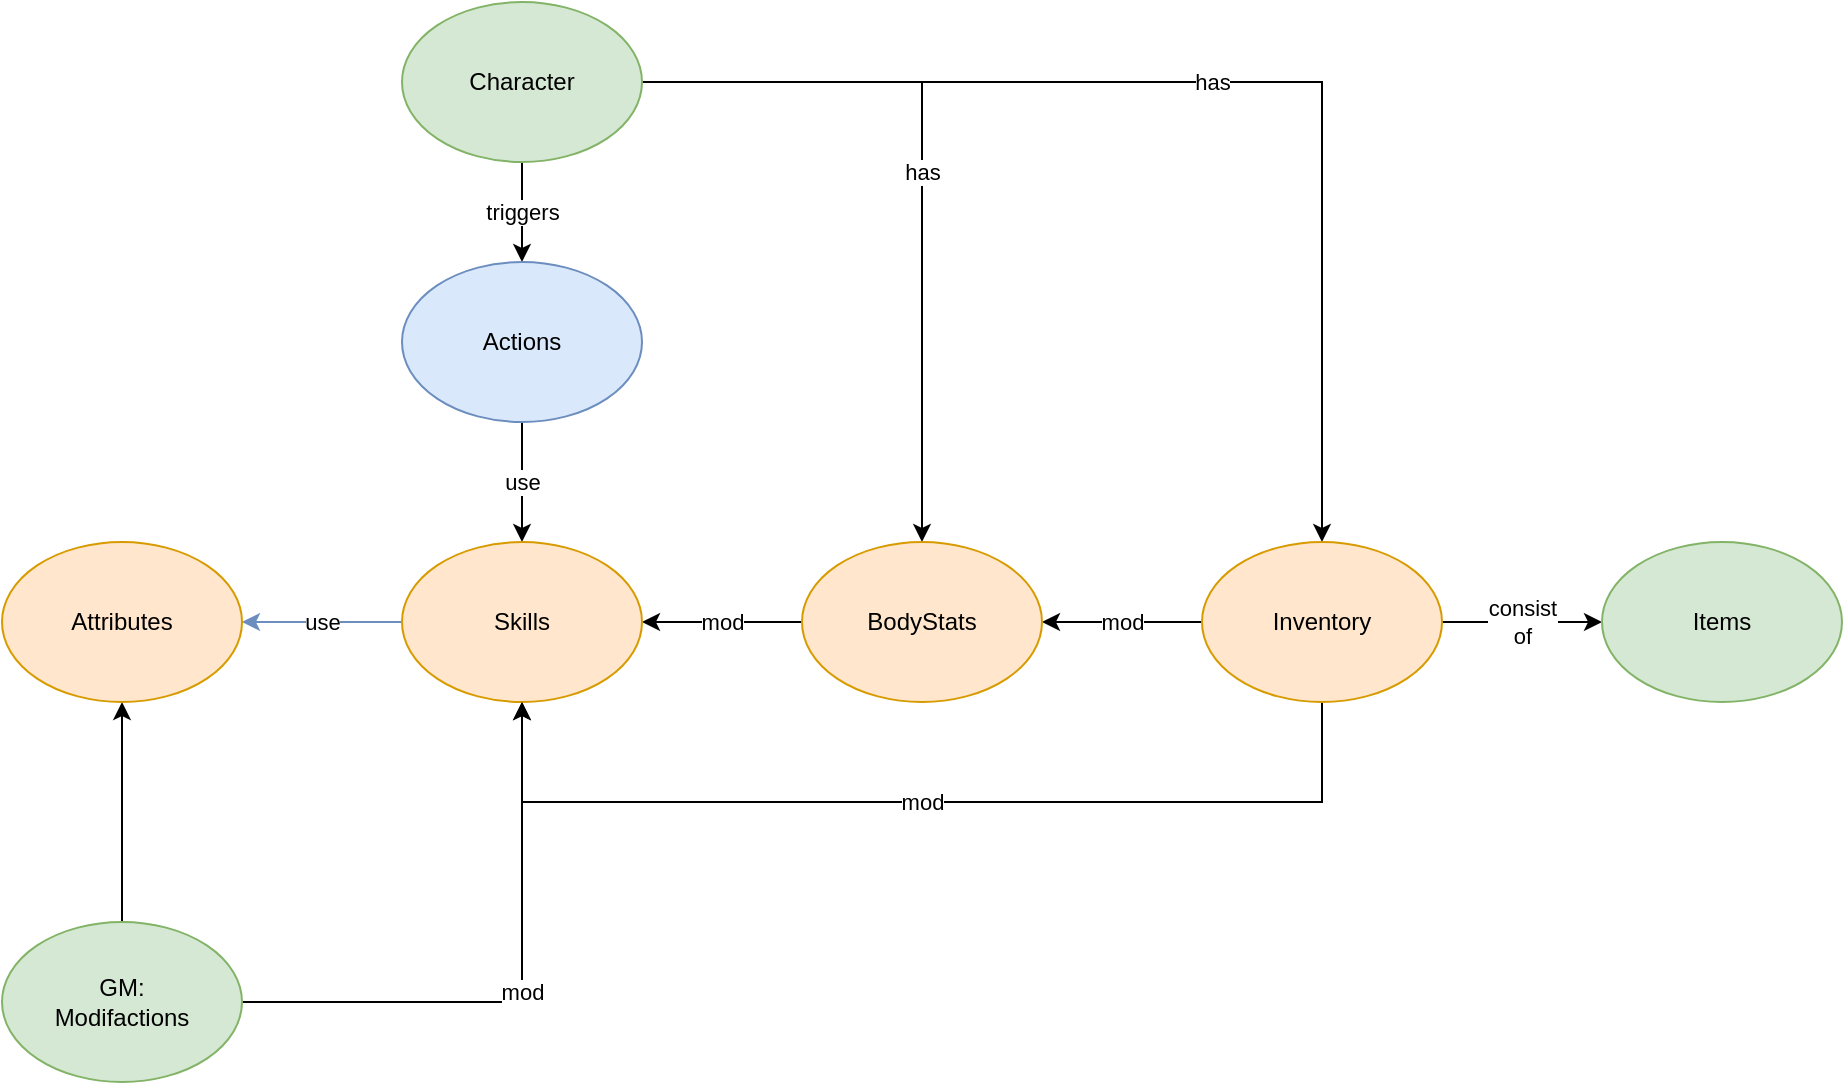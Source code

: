 <mxfile version="12.5.3" type="device" pages="3"><diagram name="Influences" id="42789a77-a242-8287-6e28-9cd8cfd52e62"><mxGraphModel dx="2285" dy="685" grid="1" gridSize="10" guides="1" tooltips="1" connect="1" arrows="1" fold="1" page="1" pageScale="1" pageWidth="1100" pageHeight="850" background="#ffffff" math="0" shadow="0"><root><mxCell id="0"/><mxCell id="1" parent="0"/><mxCell id="RaMI-bh-7gVlTRKWch1a-24" value="triggers" style="edgeStyle=orthogonalEdgeStyle;rounded=0;orthogonalLoop=1;jettySize=auto;html=1;" edge="1" parent="1" source="RaMI-bh-7gVlTRKWch1a-2" target="RaMI-bh-7gVlTRKWch1a-23"><mxGeometry relative="1" as="geometry"/></mxCell><mxCell id="RaMI-bh-7gVlTRKWch1a-29" value="has" style="edgeStyle=orthogonalEdgeStyle;rounded=0;orthogonalLoop=1;jettySize=auto;html=1;" edge="1" parent="1" source="RaMI-bh-7gVlTRKWch1a-2" target="RaMI-bh-7gVlTRKWch1a-28"><mxGeometry relative="1" as="geometry"/></mxCell><mxCell id="RaMI-bh-7gVlTRKWch1a-32" value="has" style="edgeStyle=orthogonalEdgeStyle;rounded=0;orthogonalLoop=1;jettySize=auto;html=1;" edge="1" parent="1" source="RaMI-bh-7gVlTRKWch1a-2" target="RaMI-bh-7gVlTRKWch1a-31"><mxGeometry relative="1" as="geometry"/></mxCell><mxCell id="RaMI-bh-7gVlTRKWch1a-2" value="Character" style="ellipse;whiteSpace=wrap;html=1;fillColor=#d5e8d4;strokeColor=#82b366;" vertex="1" parent="1"><mxGeometry x="120" y="130" width="120" height="80" as="geometry"/></mxCell><mxCell id="RaMI-bh-7gVlTRKWch1a-33" value="mod" style="edgeStyle=orthogonalEdgeStyle;rounded=0;orthogonalLoop=1;jettySize=auto;html=1;" edge="1" parent="1" source="RaMI-bh-7gVlTRKWch1a-31" target="RaMI-bh-7gVlTRKWch1a-28"><mxGeometry relative="1" as="geometry"/></mxCell><mxCell id="RaMI-bh-7gVlTRKWch1a-43" value="mod" style="edgeStyle=orthogonalEdgeStyle;rounded=0;orthogonalLoop=1;jettySize=auto;html=1;exitX=0.5;exitY=1;exitDx=0;exitDy=0;entryX=0.5;entryY=1;entryDx=0;entryDy=0;" edge="1" parent="1" source="RaMI-bh-7gVlTRKWch1a-31" target="RaMI-bh-7gVlTRKWch1a-9"><mxGeometry relative="1" as="geometry"><Array as="points"><mxPoint x="580" y="530"/><mxPoint x="180" y="530"/></Array></mxGeometry></mxCell><mxCell id="RaMI-bh-7gVlTRKWch1a-44" value="consist&lt;br&gt;of" style="edgeStyle=orthogonalEdgeStyle;rounded=0;orthogonalLoop=1;jettySize=auto;html=1;exitX=1;exitY=0.5;exitDx=0;exitDy=0;" edge="1" parent="1" source="RaMI-bh-7gVlTRKWch1a-31" target="RaMI-bh-7gVlTRKWch1a-36"><mxGeometry relative="1" as="geometry"/></mxCell><mxCell id="RaMI-bh-7gVlTRKWch1a-31" value="Inventory" style="ellipse;whiteSpace=wrap;html=1;fillColor=#ffe6cc;strokeColor=#d79b00;" vertex="1" parent="1"><mxGeometry x="520" y="400" width="120" height="80" as="geometry"/></mxCell><mxCell id="RaMI-bh-7gVlTRKWch1a-36" value="Items" style="ellipse;whiteSpace=wrap;html=1;fillColor=#d5e8d4;strokeColor=#82b366;" vertex="1" parent="1"><mxGeometry x="720" y="400" width="120" height="80" as="geometry"/></mxCell><mxCell id="RaMI-bh-7gVlTRKWch1a-30" value="mod" style="edgeStyle=orthogonalEdgeStyle;rounded=0;orthogonalLoop=1;jettySize=auto;html=1;" edge="1" parent="1" source="RaMI-bh-7gVlTRKWch1a-28" target="RaMI-bh-7gVlTRKWch1a-9"><mxGeometry relative="1" as="geometry"/></mxCell><mxCell id="RaMI-bh-7gVlTRKWch1a-28" value="BodyStats" style="ellipse;whiteSpace=wrap;html=1;fillColor=#ffe6cc;strokeColor=#d79b00;" vertex="1" parent="1"><mxGeometry x="320" y="400" width="120" height="80" as="geometry"/></mxCell><mxCell id="RaMI-bh-7gVlTRKWch1a-25" value="use" style="edgeStyle=orthogonalEdgeStyle;rounded=0;orthogonalLoop=1;jettySize=auto;html=1;" edge="1" parent="1" source="RaMI-bh-7gVlTRKWch1a-23" target="RaMI-bh-7gVlTRKWch1a-9"><mxGeometry relative="1" as="geometry"/></mxCell><mxCell id="RaMI-bh-7gVlTRKWch1a-23" value="Actions" style="ellipse;whiteSpace=wrap;html=1;fillColor=#dae8fc;strokeColor=#6c8ebf;" vertex="1" parent="1"><mxGeometry x="120" y="260" width="120" height="80" as="geometry"/></mxCell><mxCell id="RaMI-bh-7gVlTRKWch1a-11" value="use" style="edgeStyle=orthogonalEdgeStyle;rounded=0;orthogonalLoop=1;jettySize=auto;html=1;fillColor=#dae8fc;strokeColor=#6c8ebf;" edge="1" parent="1" source="RaMI-bh-7gVlTRKWch1a-9" target="RaMI-bh-7gVlTRKWch1a-7"><mxGeometry relative="1" as="geometry"/></mxCell><mxCell id="RaMI-bh-7gVlTRKWch1a-9" value="Skills" style="ellipse;whiteSpace=wrap;html=1;fillColor=#ffe6cc;strokeColor=#d79b00;" vertex="1" parent="1"><mxGeometry x="120" y="400" width="120" height="80" as="geometry"/></mxCell><mxCell id="RaMI-bh-7gVlTRKWch1a-27" value="mod" style="edgeStyle=orthogonalEdgeStyle;rounded=0;orthogonalLoop=1;jettySize=auto;html=1;" edge="1" parent="1" source="RaMI-bh-7gVlTRKWch1a-19" target="RaMI-bh-7gVlTRKWch1a-9"><mxGeometry relative="1" as="geometry"><mxPoint x="180" y="480" as="targetPoint"/></mxGeometry></mxCell><mxCell id="RaMI-bh-7gVlTRKWch1a-48" style="edgeStyle=orthogonalEdgeStyle;rounded=0;orthogonalLoop=1;jettySize=auto;html=1;exitX=0.5;exitY=0;exitDx=0;exitDy=0;" edge="1" parent="1" source="RaMI-bh-7gVlTRKWch1a-19" target="RaMI-bh-7gVlTRKWch1a-7"><mxGeometry relative="1" as="geometry"/></mxCell><mxCell id="RaMI-bh-7gVlTRKWch1a-19" value="GM:&lt;br&gt;Modifactions" style="ellipse;whiteSpace=wrap;html=1;fillColor=#d5e8d4;strokeColor=#82b366;" vertex="1" parent="1"><mxGeometry x="-80" y="590" width="120" height="80" as="geometry"/></mxCell><mxCell id="RaMI-bh-7gVlTRKWch1a-7" value="Attributes" style="ellipse;whiteSpace=wrap;html=1;fillColor=#ffe6cc;strokeColor=#d79b00;" vertex="1" parent="1"><mxGeometry x="-80" y="400" width="120" height="80" as="geometry"/></mxCell></root></mxGraphModel></diagram><diagram id="h_i5ZTfR2q7Eb0azZhEM" name="Influences"><mxGraphModel dx="1422" dy="822" grid="1" gridSize="10" guides="1" tooltips="1" connect="1" arrows="1" fold="1" page="1" pageScale="1" pageWidth="850" pageHeight="1100" math="0" shadow="0"><root><mxCell id="J-D9tDAkOrHIU9qsTX7P-0"/><mxCell id="J-D9tDAkOrHIU9qsTX7P-1" parent="J-D9tDAkOrHIU9qsTX7P-0"/><mxCell id="J-D9tDAkOrHIU9qsTX7P-5" value="Stats" style="ellipse;whiteSpace=wrap;html=1;fillColor=#dae8fc;strokeColor=#6c8ebf;" vertex="1" parent="J-D9tDAkOrHIU9qsTX7P-1"><mxGeometry x="330" y="420" width="120" height="80" as="geometry"/></mxCell><mxCell id="J-D9tDAkOrHIU9qsTX7P-24" style="edgeStyle=orthogonalEdgeStyle;rounded=0;orthogonalLoop=1;jettySize=auto;html=1;exitX=0;exitY=0.5;exitDx=0;exitDy=0;" edge="1" parent="J-D9tDAkOrHIU9qsTX7P-1" source="J-D9tDAkOrHIU9qsTX7P-22" target="J-D9tDAkOrHIU9qsTX7P-5"><mxGeometry relative="1" as="geometry"/></mxCell><mxCell id="J-D9tDAkOrHIU9qsTX7P-22" value="Environment" style="ellipse;whiteSpace=wrap;html=1;fillColor=#d5e8d4;strokeColor=#82b366;" vertex="1" parent="J-D9tDAkOrHIU9qsTX7P-1"><mxGeometry x="530" y="420" width="120" height="80" as="geometry"/></mxCell><mxCell id="famYjRALqQIuoyUxhVC4-1" style="edgeStyle=orthogonalEdgeStyle;rounded=0;orthogonalLoop=1;jettySize=auto;html=1;exitX=0.5;exitY=1;exitDx=0;exitDy=0;" edge="1" parent="J-D9tDAkOrHIU9qsTX7P-1" source="famYjRALqQIuoyUxhVC4-0" target="J-D9tDAkOrHIU9qsTX7P-5"><mxGeometry relative="1" as="geometry"/></mxCell><mxCell id="famYjRALqQIuoyUxhVC4-0" value="BodyModifications&lt;br&gt;(phy/psy)" style="ellipse;whiteSpace=wrap;html=1;fillColor=#d5e8d4;strokeColor=#82b366;" vertex="1" parent="J-D9tDAkOrHIU9qsTX7P-1"><mxGeometry x="330" y="240" width="120" height="80" as="geometry"/></mxCell><mxCell id="famYjRALqQIuoyUxhVC4-3" style="edgeStyle=orthogonalEdgeStyle;rounded=0;orthogonalLoop=1;jettySize=auto;html=1;exitX=1;exitY=0.5;exitDx=0;exitDy=0;" edge="1" parent="J-D9tDAkOrHIU9qsTX7P-1" source="famYjRALqQIuoyUxhVC4-2" target="J-D9tDAkOrHIU9qsTX7P-5"><mxGeometry relative="1" as="geometry"/></mxCell><mxCell id="famYjRALqQIuoyUxhVC4-2" value="Support&lt;br&gt;Other player" style="ellipse;whiteSpace=wrap;html=1;fillColor=#d5e8d4;strokeColor=#82b366;" vertex="1" parent="J-D9tDAkOrHIU9qsTX7P-1"><mxGeometry x="130" y="420" width="120" height="80" as="geometry"/></mxCell><mxCell id="famYjRALqQIuoyUxhVC4-4" value="" style="ellipse;whiteSpace=wrap;html=1;fillColor=#d5e8d4;strokeColor=#82b366;" vertex="1" parent="J-D9tDAkOrHIU9qsTX7P-1"><mxGeometry x="330" y="600" width="120" height="80" as="geometry"/></mxCell></root></mxGraphModel></diagram><diagram id="LSgbntKtqeHata3wYZXn" name="Rolling"><mxGraphModel dx="2031" dy="1174" grid="1" gridSize="10" guides="1" tooltips="1" connect="1" arrows="1" fold="1" page="1" pageScale="1" pageWidth="850" pageHeight="1100" math="0" shadow="0"><root><mxCell id="eN32oaX36wUiNhD2MK1o-0"/><mxCell id="eN32oaX36wUiNhD2MK1o-1" parent="eN32oaX36wUiNhD2MK1o-0"/><mxCell id="eN32oaX36wUiNhD2MK1o-7" value="" style="edgeStyle=orthogonalEdgeStyle;rounded=0;orthogonalLoop=1;jettySize=auto;html=1;" edge="1" parent="eN32oaX36wUiNhD2MK1o-1" source="eN32oaX36wUiNhD2MK1o-2" target="eN32oaX36wUiNhD2MK1o-6"><mxGeometry relative="1" as="geometry"/></mxCell><mxCell id="eN32oaX36wUiNhD2MK1o-2" value="Rolling a Skill" style="ellipse;whiteSpace=wrap;html=1;" vertex="1" parent="eN32oaX36wUiNhD2MK1o-1"><mxGeometry x="320" y="310" width="120" height="80" as="geometry"/></mxCell><mxCell id="eN32oaX36wUiNhD2MK1o-9" value="" style="edgeStyle=orthogonalEdgeStyle;rounded=0;orthogonalLoop=1;jettySize=auto;html=1;" edge="1" parent="eN32oaX36wUiNhD2MK1o-1" source="eN32oaX36wUiNhD2MK1o-6" target="eN32oaX36wUiNhD2MK1o-8"><mxGeometry relative="1" as="geometry"/></mxCell><mxCell id="eN32oaX36wUiNhD2MK1o-6" value="Count Dice" style="ellipse;whiteSpace=wrap;html=1;" vertex="1" parent="eN32oaX36wUiNhD2MK1o-1"><mxGeometry x="320" y="470" width="120" height="80" as="geometry"/></mxCell><mxCell id="eN32oaX36wUiNhD2MK1o-11" value="" style="edgeStyle=orthogonalEdgeStyle;rounded=0;orthogonalLoop=1;jettySize=auto;html=1;" edge="1" parent="eN32oaX36wUiNhD2MK1o-1" source="eN32oaX36wUiNhD2MK1o-8" target="eN32oaX36wUiNhD2MK1o-10"><mxGeometry relative="1" as="geometry"/></mxCell><mxCell id="eN32oaX36wUiNhD2MK1o-8" value="+Skill&lt;br&gt;Value" style="ellipse;whiteSpace=wrap;html=1;" vertex="1" parent="eN32oaX36wUiNhD2MK1o-1"><mxGeometry x="520" y="470" width="120" height="80" as="geometry"/></mxCell><mxCell id="eN32oaX36wUiNhD2MK1o-13" value="" style="edgeStyle=orthogonalEdgeStyle;rounded=0;orthogonalLoop=1;jettySize=auto;html=1;" edge="1" parent="eN32oaX36wUiNhD2MK1o-1" source="eN32oaX36wUiNhD2MK1o-10" target="eN32oaX36wUiNhD2MK1o-12"><mxGeometry relative="1" as="geometry"/></mxCell><mxCell id="eN32oaX36wUiNhD2MK1o-10" value="+BasicAttribute&lt;br&gt;Value" style="ellipse;whiteSpace=wrap;html=1;" vertex="1" parent="eN32oaX36wUiNhD2MK1o-1"><mxGeometry x="520" y="630" width="120" height="80" as="geometry"/></mxCell><mxCell id="eN32oaX36wUiNhD2MK1o-15" value="" style="edgeStyle=orthogonalEdgeStyle;rounded=0;orthogonalLoop=1;jettySize=auto;html=1;" edge="1" parent="eN32oaX36wUiNhD2MK1o-1" source="eN32oaX36wUiNhD2MK1o-12" target="eN32oaX36wUiNhD2MK1o-14"><mxGeometry relative="1" as="geometry"/></mxCell><mxCell id="eN32oaX36wUiNhD2MK1o-12" value="+ItemBonus&lt;br&gt;Values" style="ellipse;whiteSpace=wrap;html=1;" vertex="1" parent="eN32oaX36wUiNhD2MK1o-1"><mxGeometry x="520" y="790" width="120" height="80" as="geometry"/></mxCell><mxCell id="eN32oaX36wUiNhD2MK1o-17" value="" style="edgeStyle=orthogonalEdgeStyle;rounded=0;orthogonalLoop=1;jettySize=auto;html=1;" edge="1" parent="eN32oaX36wUiNhD2MK1o-1" source="eN32oaX36wUiNhD2MK1o-14" target="eN32oaX36wUiNhD2MK1o-16"><mxGeometry relative="1" as="geometry"/></mxCell><mxCell id="eN32oaX36wUiNhD2MK1o-14" value="+Environment&lt;br&gt;Modifiactions" style="ellipse;whiteSpace=wrap;html=1;" vertex="1" parent="eN32oaX36wUiNhD2MK1o-1"><mxGeometry x="520" y="950" width="120" height="80" as="geometry"/></mxCell><mxCell id="eN32oaX36wUiNhD2MK1o-19" value="" style="edgeStyle=orthogonalEdgeStyle;rounded=0;orthogonalLoop=1;jettySize=auto;html=1;" edge="1" parent="eN32oaX36wUiNhD2MK1o-1" source="eN32oaX36wUiNhD2MK1o-16" target="eN32oaX36wUiNhD2MK1o-18"><mxGeometry relative="1" as="geometry"/></mxCell><mxCell id="eN32oaX36wUiNhD2MK1o-16" value="+Manual&lt;br&gt;Modifications" style="ellipse;whiteSpace=wrap;html=1;" vertex="1" parent="eN32oaX36wUiNhD2MK1o-1"><mxGeometry x="520" y="1110" width="120" height="80" as="geometry"/></mxCell><mxCell id="eN32oaX36wUiNhD2MK1o-21" value="" style="edgeStyle=orthogonalEdgeStyle;rounded=0;orthogonalLoop=1;jettySize=auto;html=1;" edge="1" parent="eN32oaX36wUiNhD2MK1o-1" source="eN32oaX36wUiNhD2MK1o-18" target="eN32oaX36wUiNhD2MK1o-20"><mxGeometry relative="1" as="geometry"/></mxCell><mxCell id="eN32oaX36wUiNhD2MK1o-23" value="Single" style="edgeStyle=orthogonalEdgeStyle;rounded=0;orthogonalLoop=1;jettySize=auto;html=1;" edge="1" parent="eN32oaX36wUiNhD2MK1o-1" source="eN32oaX36wUiNhD2MK1o-18" target="eN32oaX36wUiNhD2MK1o-22"><mxGeometry relative="1" as="geometry"/></mxCell><mxCell id="eN32oaX36wUiNhD2MK1o-18" value="Successes = Successes +&lt;br&gt;RollDice()" style="ellipse;whiteSpace=wrap;html=1;" vertex="1" parent="eN32oaX36wUiNhD2MK1o-1"><mxGeometry x="320" y="1110" width="120" height="80" as="geometry"/></mxCell><mxCell id="eN32oaX36wUiNhD2MK1o-26" style="edgeStyle=orthogonalEdgeStyle;rounded=0;orthogonalLoop=1;jettySize=auto;html=1;exitX=1;exitY=0.5;exitDx=0;exitDy=0;" edge="1" parent="eN32oaX36wUiNhD2MK1o-1" source="eN32oaX36wUiNhD2MK1o-22" target="eN32oaX36wUiNhD2MK1o-18"><mxGeometry relative="1" as="geometry"/></mxCell><mxCell id="eN32oaX36wUiNhD2MK1o-22" value="Use DarknessPoint" style="ellipse;whiteSpace=wrap;html=1;" vertex="1" parent="eN32oaX36wUiNhD2MK1o-1"><mxGeometry x="130" y="950" width="120" height="80" as="geometry"/></mxCell><mxCell id="eN32oaX36wUiNhD2MK1o-20" value="Show Successes" style="ellipse;whiteSpace=wrap;html=1;" vertex="1" parent="eN32oaX36wUiNhD2MK1o-1"><mxGeometry x="320" y="1270" width="120" height="80" as="geometry"/></mxCell></root></mxGraphModel></diagram></mxfile>